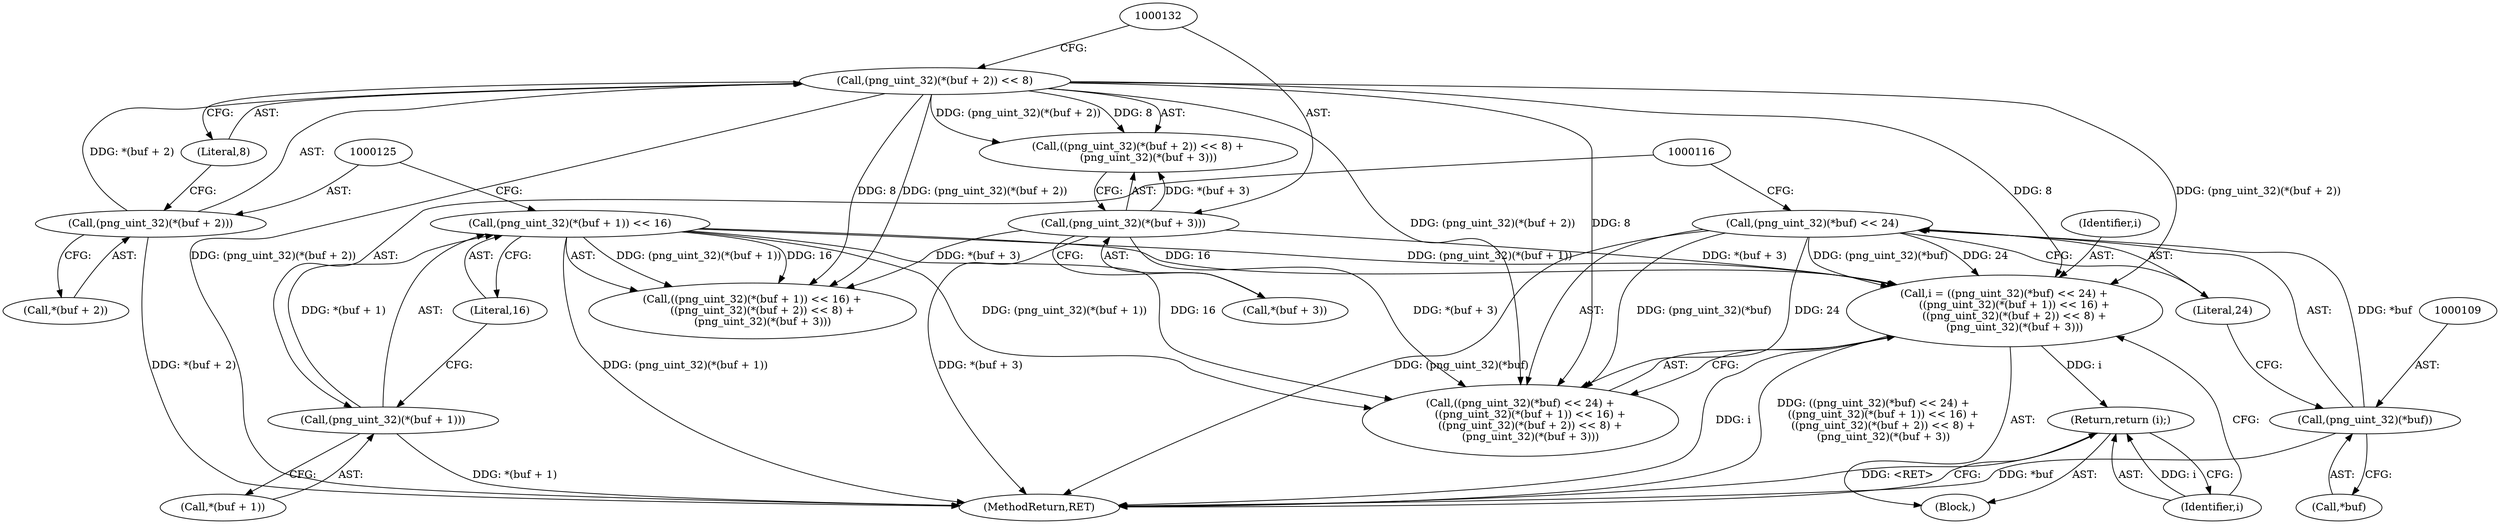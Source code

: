digraph "1_Chrome_7f3d85b096f66870a15b37c2f40b219b2e292693_14@del" {
"1000104" [label="(Call,i = ((png_uint_32)(*buf) << 24) +\n      ((png_uint_32)(*(buf + 1)) << 16) +\n      ((png_uint_32)(*(buf + 2)) << 8) +\n      (png_uint_32)(*(buf + 3)))"];
"1000107" [label="(Call,(png_uint_32)(*buf) << 24)"];
"1000108" [label="(Call,(png_uint_32)(*buf))"];
"1000114" [label="(Call,(png_uint_32)(*(buf + 1)) << 16)"];
"1000115" [label="(Call,(png_uint_32)(*(buf + 1)))"];
"1000123" [label="(Call,(png_uint_32)(*(buf + 2)) << 8)"];
"1000124" [label="(Call,(png_uint_32)(*(buf + 2)))"];
"1000131" [label="(Call,(png_uint_32)(*(buf + 3)))"];
"1000137" [label="(Return,return (i);)"];
"1000105" [label="(Identifier,i)"];
"1000126" [label="(Call,*(buf + 2))"];
"1000104" [label="(Call,i = ((png_uint_32)(*buf) << 24) +\n      ((png_uint_32)(*(buf + 1)) << 16) +\n      ((png_uint_32)(*(buf + 2)) << 8) +\n      (png_uint_32)(*(buf + 3)))"];
"1000113" [label="(Call,((png_uint_32)(*(buf + 1)) << 16) +\n      ((png_uint_32)(*(buf + 2)) << 8) +\n      (png_uint_32)(*(buf + 3)))"];
"1000139" [label="(MethodReturn,RET)"];
"1000124" [label="(Call,(png_uint_32)(*(buf + 2)))"];
"1000110" [label="(Call,*buf)"];
"1000133" [label="(Call,*(buf + 3))"];
"1000137" [label="(Return,return (i);)"];
"1000115" [label="(Call,(png_uint_32)(*(buf + 1)))"];
"1000117" [label="(Call,*(buf + 1))"];
"1000107" [label="(Call,(png_uint_32)(*buf) << 24)"];
"1000106" [label="(Call,((png_uint_32)(*buf) << 24) +\n      ((png_uint_32)(*(buf + 1)) << 16) +\n      ((png_uint_32)(*(buf + 2)) << 8) +\n      (png_uint_32)(*(buf + 3)))"];
"1000108" [label="(Call,(png_uint_32)(*buf))"];
"1000138" [label="(Identifier,i)"];
"1000122" [label="(Call,((png_uint_32)(*(buf + 2)) << 8) +\n      (png_uint_32)(*(buf + 3)))"];
"1000121" [label="(Literal,16)"];
"1000131" [label="(Call,(png_uint_32)(*(buf + 3)))"];
"1000102" [label="(Block,)"];
"1000114" [label="(Call,(png_uint_32)(*(buf + 1)) << 16)"];
"1000123" [label="(Call,(png_uint_32)(*(buf + 2)) << 8)"];
"1000112" [label="(Literal,24)"];
"1000130" [label="(Literal,8)"];
"1000104" -> "1000102"  [label="AST: "];
"1000104" -> "1000106"  [label="CFG: "];
"1000105" -> "1000104"  [label="AST: "];
"1000106" -> "1000104"  [label="AST: "];
"1000138" -> "1000104"  [label="CFG: "];
"1000104" -> "1000139"  [label="DDG: i"];
"1000104" -> "1000139"  [label="DDG: ((png_uint_32)(*buf) << 24) +\n      ((png_uint_32)(*(buf + 1)) << 16) +\n      ((png_uint_32)(*(buf + 2)) << 8) +\n      (png_uint_32)(*(buf + 3))"];
"1000107" -> "1000104"  [label="DDG: (png_uint_32)(*buf)"];
"1000107" -> "1000104"  [label="DDG: 24"];
"1000114" -> "1000104"  [label="DDG: (png_uint_32)(*(buf + 1))"];
"1000114" -> "1000104"  [label="DDG: 16"];
"1000123" -> "1000104"  [label="DDG: (png_uint_32)(*(buf + 2))"];
"1000123" -> "1000104"  [label="DDG: 8"];
"1000131" -> "1000104"  [label="DDG: *(buf + 3)"];
"1000104" -> "1000137"  [label="DDG: i"];
"1000107" -> "1000106"  [label="AST: "];
"1000107" -> "1000112"  [label="CFG: "];
"1000108" -> "1000107"  [label="AST: "];
"1000112" -> "1000107"  [label="AST: "];
"1000116" -> "1000107"  [label="CFG: "];
"1000107" -> "1000139"  [label="DDG: (png_uint_32)(*buf)"];
"1000107" -> "1000106"  [label="DDG: (png_uint_32)(*buf)"];
"1000107" -> "1000106"  [label="DDG: 24"];
"1000108" -> "1000107"  [label="DDG: *buf"];
"1000108" -> "1000110"  [label="CFG: "];
"1000109" -> "1000108"  [label="AST: "];
"1000110" -> "1000108"  [label="AST: "];
"1000112" -> "1000108"  [label="CFG: "];
"1000108" -> "1000139"  [label="DDG: *buf"];
"1000114" -> "1000113"  [label="AST: "];
"1000114" -> "1000121"  [label="CFG: "];
"1000115" -> "1000114"  [label="AST: "];
"1000121" -> "1000114"  [label="AST: "];
"1000125" -> "1000114"  [label="CFG: "];
"1000114" -> "1000139"  [label="DDG: (png_uint_32)(*(buf + 1))"];
"1000114" -> "1000106"  [label="DDG: (png_uint_32)(*(buf + 1))"];
"1000114" -> "1000106"  [label="DDG: 16"];
"1000114" -> "1000113"  [label="DDG: (png_uint_32)(*(buf + 1))"];
"1000114" -> "1000113"  [label="DDG: 16"];
"1000115" -> "1000114"  [label="DDG: *(buf + 1)"];
"1000115" -> "1000117"  [label="CFG: "];
"1000116" -> "1000115"  [label="AST: "];
"1000117" -> "1000115"  [label="AST: "];
"1000121" -> "1000115"  [label="CFG: "];
"1000115" -> "1000139"  [label="DDG: *(buf + 1)"];
"1000123" -> "1000122"  [label="AST: "];
"1000123" -> "1000130"  [label="CFG: "];
"1000124" -> "1000123"  [label="AST: "];
"1000130" -> "1000123"  [label="AST: "];
"1000132" -> "1000123"  [label="CFG: "];
"1000123" -> "1000139"  [label="DDG: (png_uint_32)(*(buf + 2))"];
"1000123" -> "1000106"  [label="DDG: (png_uint_32)(*(buf + 2))"];
"1000123" -> "1000106"  [label="DDG: 8"];
"1000123" -> "1000113"  [label="DDG: (png_uint_32)(*(buf + 2))"];
"1000123" -> "1000113"  [label="DDG: 8"];
"1000123" -> "1000122"  [label="DDG: (png_uint_32)(*(buf + 2))"];
"1000123" -> "1000122"  [label="DDG: 8"];
"1000124" -> "1000123"  [label="DDG: *(buf + 2)"];
"1000124" -> "1000126"  [label="CFG: "];
"1000125" -> "1000124"  [label="AST: "];
"1000126" -> "1000124"  [label="AST: "];
"1000130" -> "1000124"  [label="CFG: "];
"1000124" -> "1000139"  [label="DDG: *(buf + 2)"];
"1000131" -> "1000122"  [label="AST: "];
"1000131" -> "1000133"  [label="CFG: "];
"1000132" -> "1000131"  [label="AST: "];
"1000133" -> "1000131"  [label="AST: "];
"1000122" -> "1000131"  [label="CFG: "];
"1000131" -> "1000139"  [label="DDG: *(buf + 3)"];
"1000131" -> "1000106"  [label="DDG: *(buf + 3)"];
"1000131" -> "1000113"  [label="DDG: *(buf + 3)"];
"1000131" -> "1000122"  [label="DDG: *(buf + 3)"];
"1000137" -> "1000102"  [label="AST: "];
"1000137" -> "1000138"  [label="CFG: "];
"1000138" -> "1000137"  [label="AST: "];
"1000139" -> "1000137"  [label="CFG: "];
"1000137" -> "1000139"  [label="DDG: <RET>"];
"1000138" -> "1000137"  [label="DDG: i"];
}
